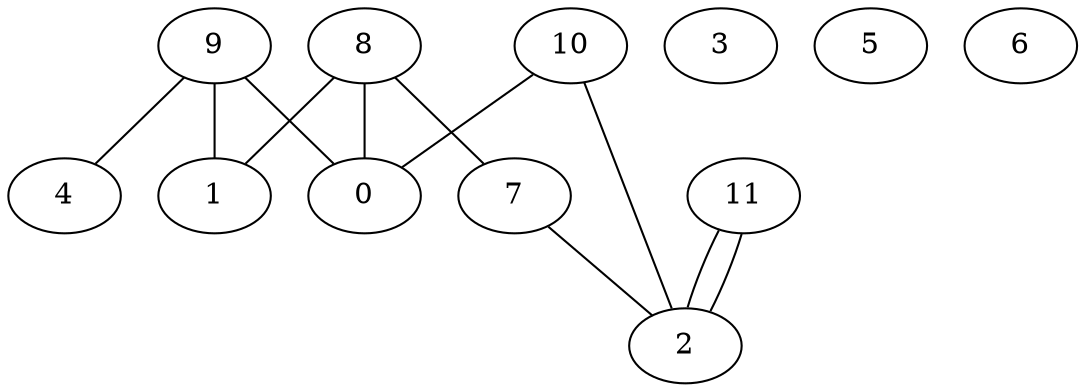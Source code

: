 graph G {
0;
1;
2;
3;
4;
5;
6;
7;
8;
9;
10;
11;
11--2 ;
11--2 ;
10--2 ;
10--0 ;
9--1 ;
9--4 ;
9--0 ;
8--7 ;
8--1 ;
8--0 ;
7--2 ;
}
